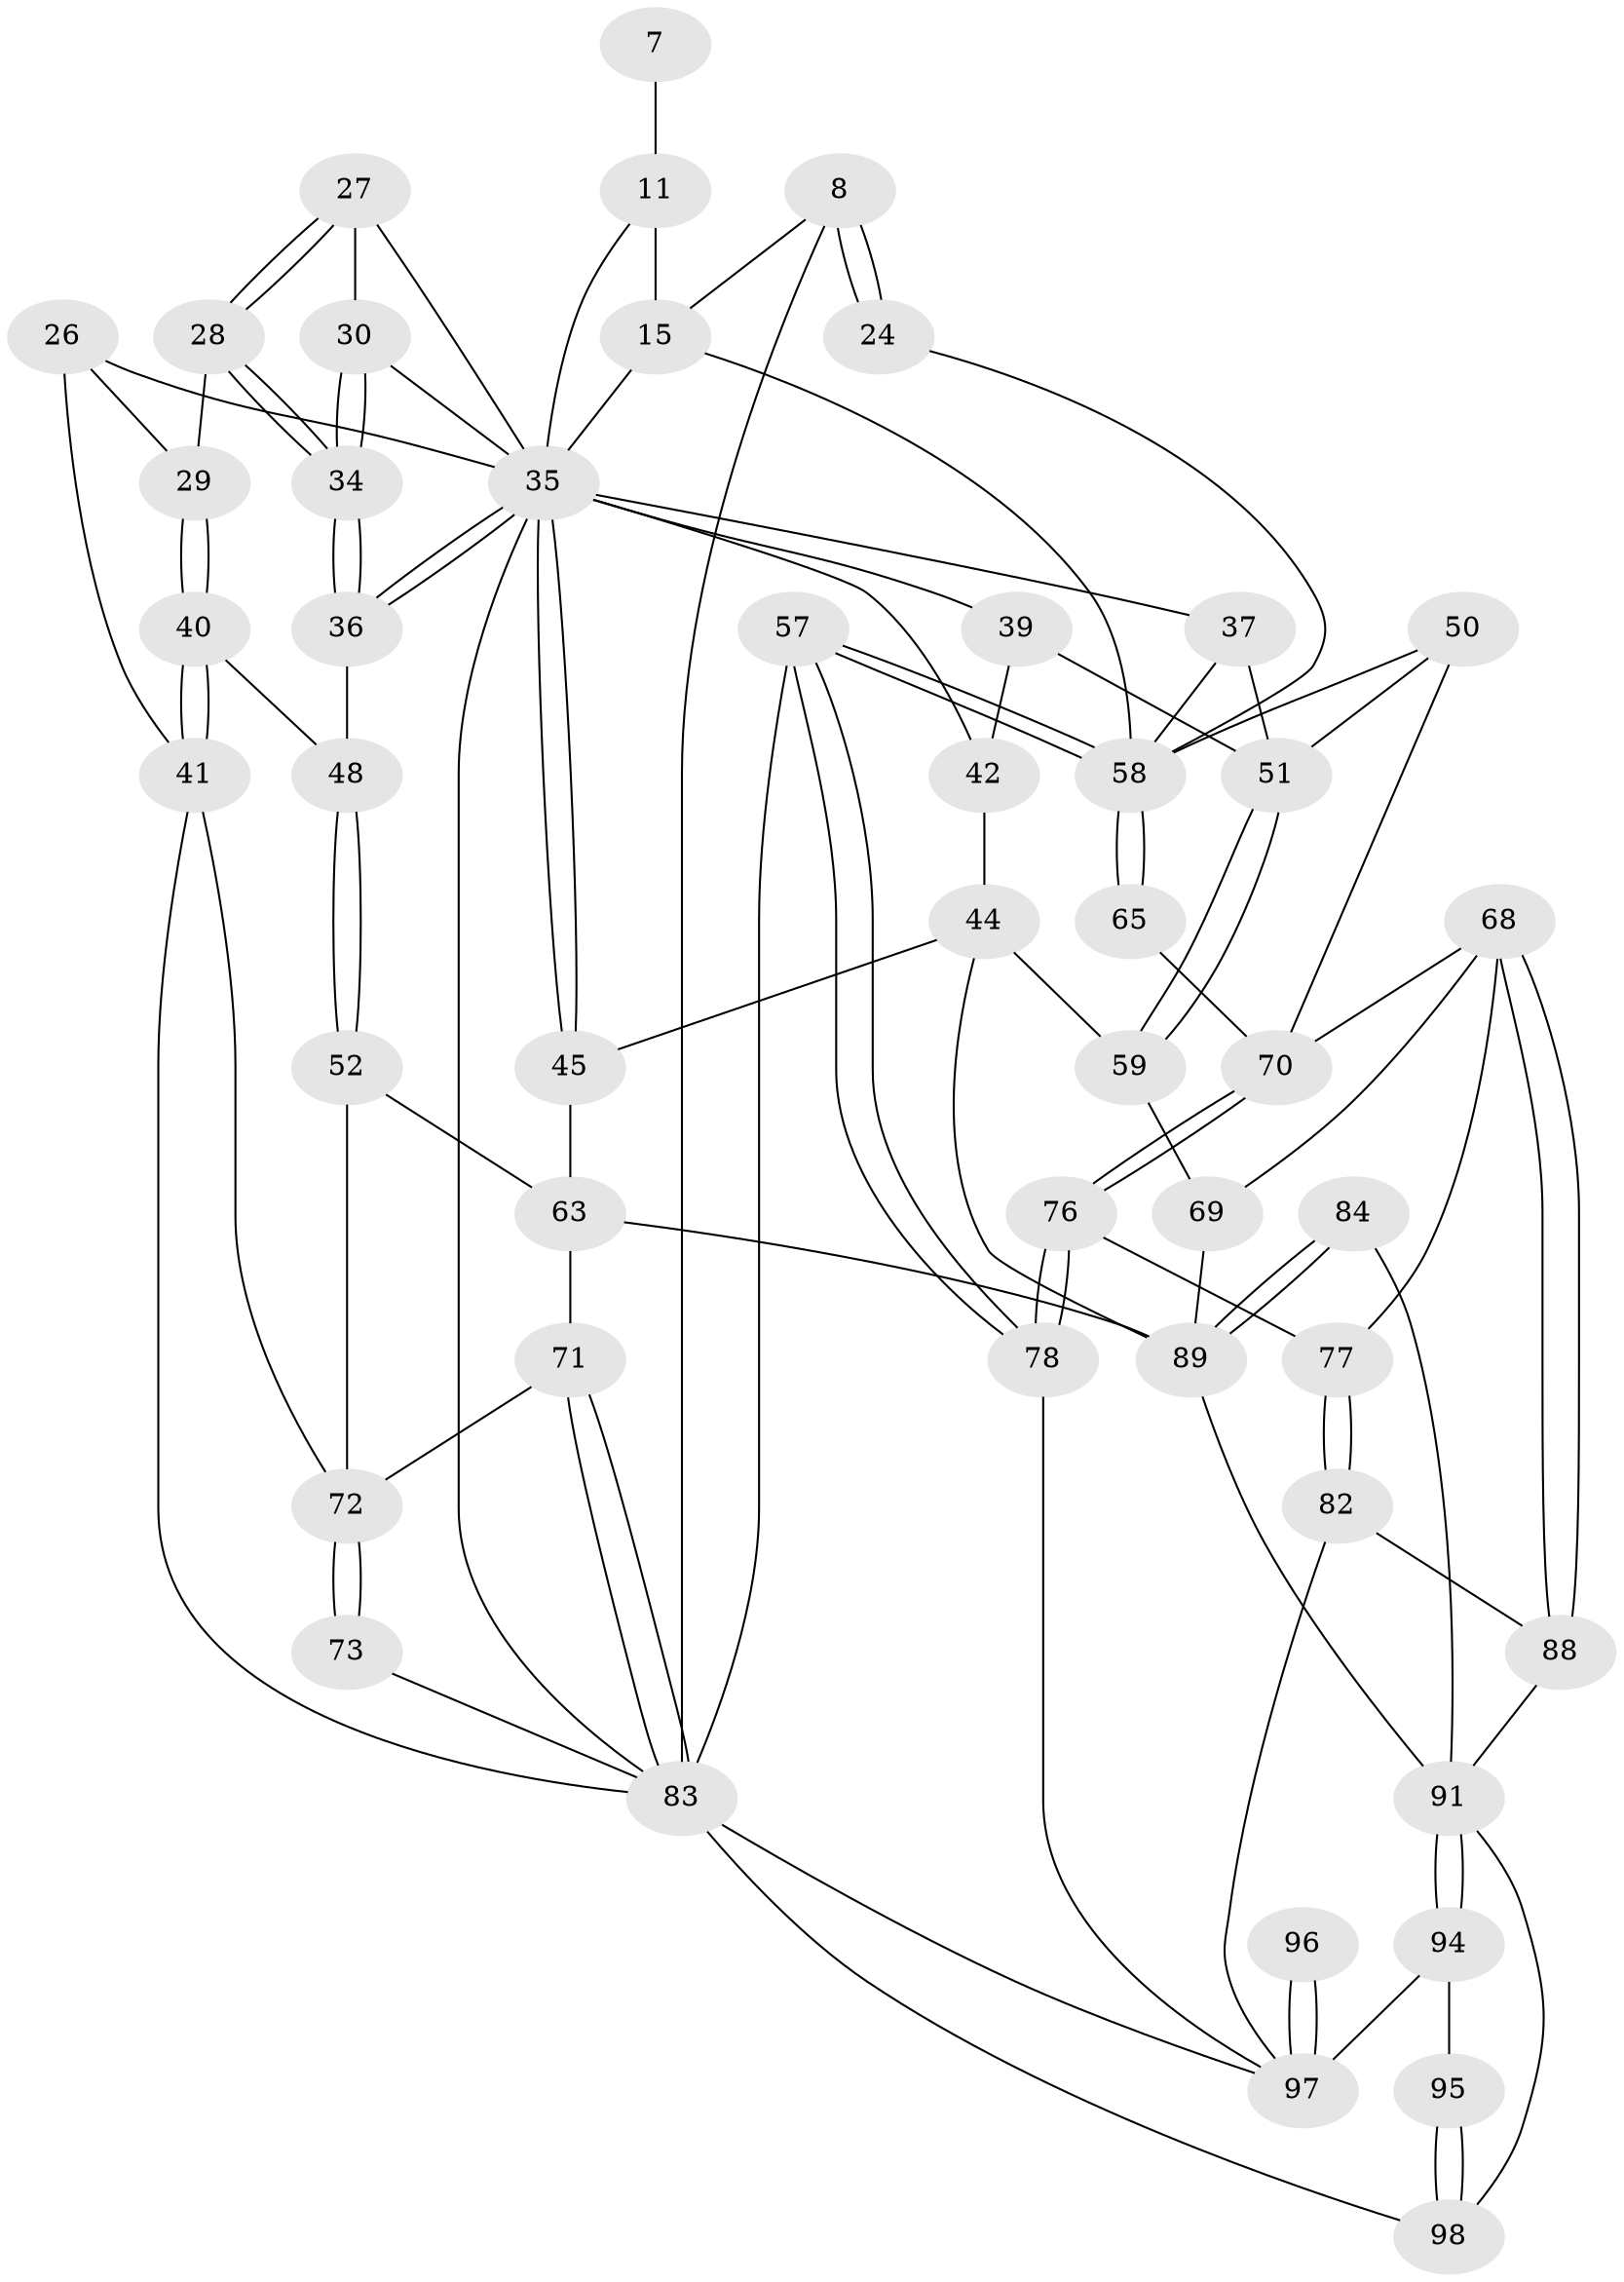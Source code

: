 // original degree distribution, {3: 0.02040816326530612, 6: 0.24489795918367346, 4: 0.2653061224489796, 5: 0.46938775510204084}
// Generated by graph-tools (version 1.1) at 2025/00/03/09/25 05:00:25]
// undirected, 49 vertices, 108 edges
graph export_dot {
graph [start="1"]
  node [color=gray90,style=filled];
  7 [pos="+0.7876206024578511+0"];
  8 [pos="+0.8788869413961562+0.09133503361175775",super="+1+2"];
  11 [pos="+0.722431401450776+0.05544421649400492",super="+10+6"];
  15 [pos="+0.8458053440214034+0.1854289245984988",super="+9+12"];
  24 [pos="+1+0"];
  26 [pos="+0.08325278896917437+0.1380702539551019"];
  27 [pos="+0.23015191793905557+0.11069848293038964",super="+19"];
  28 [pos="+0.19926572325884886+0.254905126108246"];
  29 [pos="+0.1039704012651498+0.20873277957080838"];
  30 [pos="+0.2727604172803533+0.2039068874461915",super="+18"];
  34 [pos="+0.22212424806477374+0.27178170392269185"];
  35 [pos="+0.2737650399938019+0.3511859748481622",super="+17+16+14+20+23"];
  36 [pos="+0.22478310586561184+0.27813468273151776"];
  37 [pos="+0.8448076695419541+0.20354863409663226",super="+22"];
  39 [pos="+0.7302967088445984+0.37794325144208246",super="+31"];
  40 [pos="+0.027437569176899847+0.33601470501576297"];
  41 [pos="+0+0.3532264413929813",super="+25"];
  42 [pos="+0.5196486568869518+0.2532048132872779",super="+32"];
  44 [pos="+0.37959102233550074+0.39952405121652074",super="+43"];
  45 [pos="+0.2775853246750262+0.3791293469123785"];
  48 [pos="+0.06632921417194648+0.36961734944332153"];
  50 [pos="+0.7666257092750957+0.42004836640293824"];
  51 [pos="+0.7545072786235251+0.4040874632346907",super="+38"];
  52 [pos="+0.11768633852704258+0.43664729202371316"];
  57 [pos="+1+0.7513436977800031"];
  58 [pos="+1+0.4781727670687954",super="+46+21+49"];
  59 [pos="+0.5340140112244849+0.46259043263862076"];
  63 [pos="+0.2310604138736207+0.6034313702290045",super="+55"];
  65 [pos="+0.9284592835705905+0.47128629159678803"];
  68 [pos="+0.6259687356159617+0.6635487763112359",super="+67"];
  69 [pos="+0.6060465803959606+0.668835140869074",super="+64"];
  70 [pos="+0.8576237788984077+0.6095468035135605",super="+66"];
  71 [pos="+0.1823438992573185+0.6247477451077126"];
  72 [pos="+0.08875737472596201+0.6166071835291215",super="+54"];
  73 [pos="+0+0.8172630819400034"];
  76 [pos="+0.8605695331031206+0.6213911616730573"];
  77 [pos="+0.7983226940329811+0.66665248797989"];
  78 [pos="+1+0.7599535342992656"];
  82 [pos="+0.8392524887245377+0.8081596502387667"];
  83 [pos="+0.07255779780979849+0.8222095212963858",super="+74+75"];
  84 [pos="+0.3023400923860908+0.7639587429728169"];
  88 [pos="+0.8310341354091656+0.8065958450689086"];
  89 [pos="+0.5609953215749761+0.7849216753777517",super="+79+61+62"];
  91 [pos="+0.5591752747763803+0.979762991095041",super="+85+90"];
  94 [pos="+0.5655899371739936+1"];
  95 [pos="+0.5350480980312596+1"];
  96 [pos="+0.8891188086109885+0.9731536937343678"];
  97 [pos="+0.8799206415066384+1",super="+93+92"];
  98 [pos="+0.1831278115764475+1",super="+87+86"];
  7 -- 11 [weight=2];
  8 -- 24 [weight=2];
  8 -- 24;
  8 -- 15;
  8 -- 83 [weight=2];
  11 -- 15 [weight=2];
  11 -- 35;
  15 -- 58;
  15 -- 35;
  24 -- 58;
  26 -- 29;
  26 -- 35;
  26 -- 41;
  27 -- 28;
  27 -- 28;
  27 -- 30 [weight=2];
  27 -- 35;
  28 -- 29;
  28 -- 34;
  28 -- 34;
  29 -- 40;
  29 -- 40;
  30 -- 34;
  30 -- 34;
  30 -- 35;
  34 -- 36;
  34 -- 36;
  35 -- 36;
  35 -- 36;
  35 -- 45;
  35 -- 45;
  35 -- 42;
  35 -- 83;
  35 -- 39;
  35 -- 37;
  36 -- 48;
  37 -- 58 [weight=2];
  37 -- 51;
  39 -- 42 [weight=2];
  39 -- 51;
  40 -- 41;
  40 -- 41;
  40 -- 48;
  41 -- 72;
  41 -- 83;
  42 -- 44;
  44 -- 45;
  44 -- 59;
  44 -- 89;
  45 -- 63;
  48 -- 52;
  48 -- 52;
  50 -- 51;
  50 -- 58;
  50 -- 70;
  51 -- 59;
  51 -- 59;
  52 -- 72;
  52 -- 63;
  57 -- 58;
  57 -- 58;
  57 -- 78;
  57 -- 78;
  57 -- 83;
  58 -- 65 [weight=2];
  58 -- 65;
  59 -- 69;
  63 -- 71;
  63 -- 89;
  65 -- 70;
  68 -- 69;
  68 -- 88;
  68 -- 88;
  68 -- 77;
  68 -- 70;
  69 -- 89 [weight=2];
  70 -- 76;
  70 -- 76;
  71 -- 72;
  71 -- 83;
  71 -- 83;
  72 -- 73 [weight=2];
  72 -- 73;
  73 -- 83;
  76 -- 77;
  76 -- 78;
  76 -- 78;
  77 -- 82;
  77 -- 82;
  78 -- 97;
  82 -- 88;
  82 -- 97;
  83 -- 98 [weight=2];
  83 -- 97;
  84 -- 89 [weight=2];
  84 -- 89;
  84 -- 91;
  88 -- 91;
  89 -- 91;
  91 -- 94;
  91 -- 94;
  91 -- 98;
  94 -- 95;
  94 -- 97;
  95 -- 98 [weight=2];
  95 -- 98;
  96 -- 97 [weight=3];
  96 -- 97;
}
